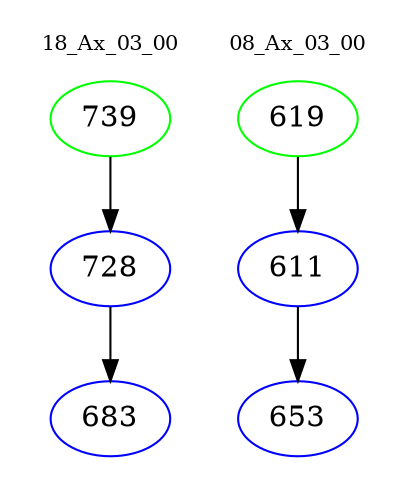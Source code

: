 digraph{
subgraph cluster_0 {
color = white
label = "18_Ax_03_00";
fontsize=10;
T0_739 [label="739", color="green"]
T0_739 -> T0_728 [color="black"]
T0_728 [label="728", color="blue"]
T0_728 -> T0_683 [color="black"]
T0_683 [label="683", color="blue"]
}
subgraph cluster_1 {
color = white
label = "08_Ax_03_00";
fontsize=10;
T1_619 [label="619", color="green"]
T1_619 -> T1_611 [color="black"]
T1_611 [label="611", color="blue"]
T1_611 -> T1_653 [color="black"]
T1_653 [label="653", color="blue"]
}
}
